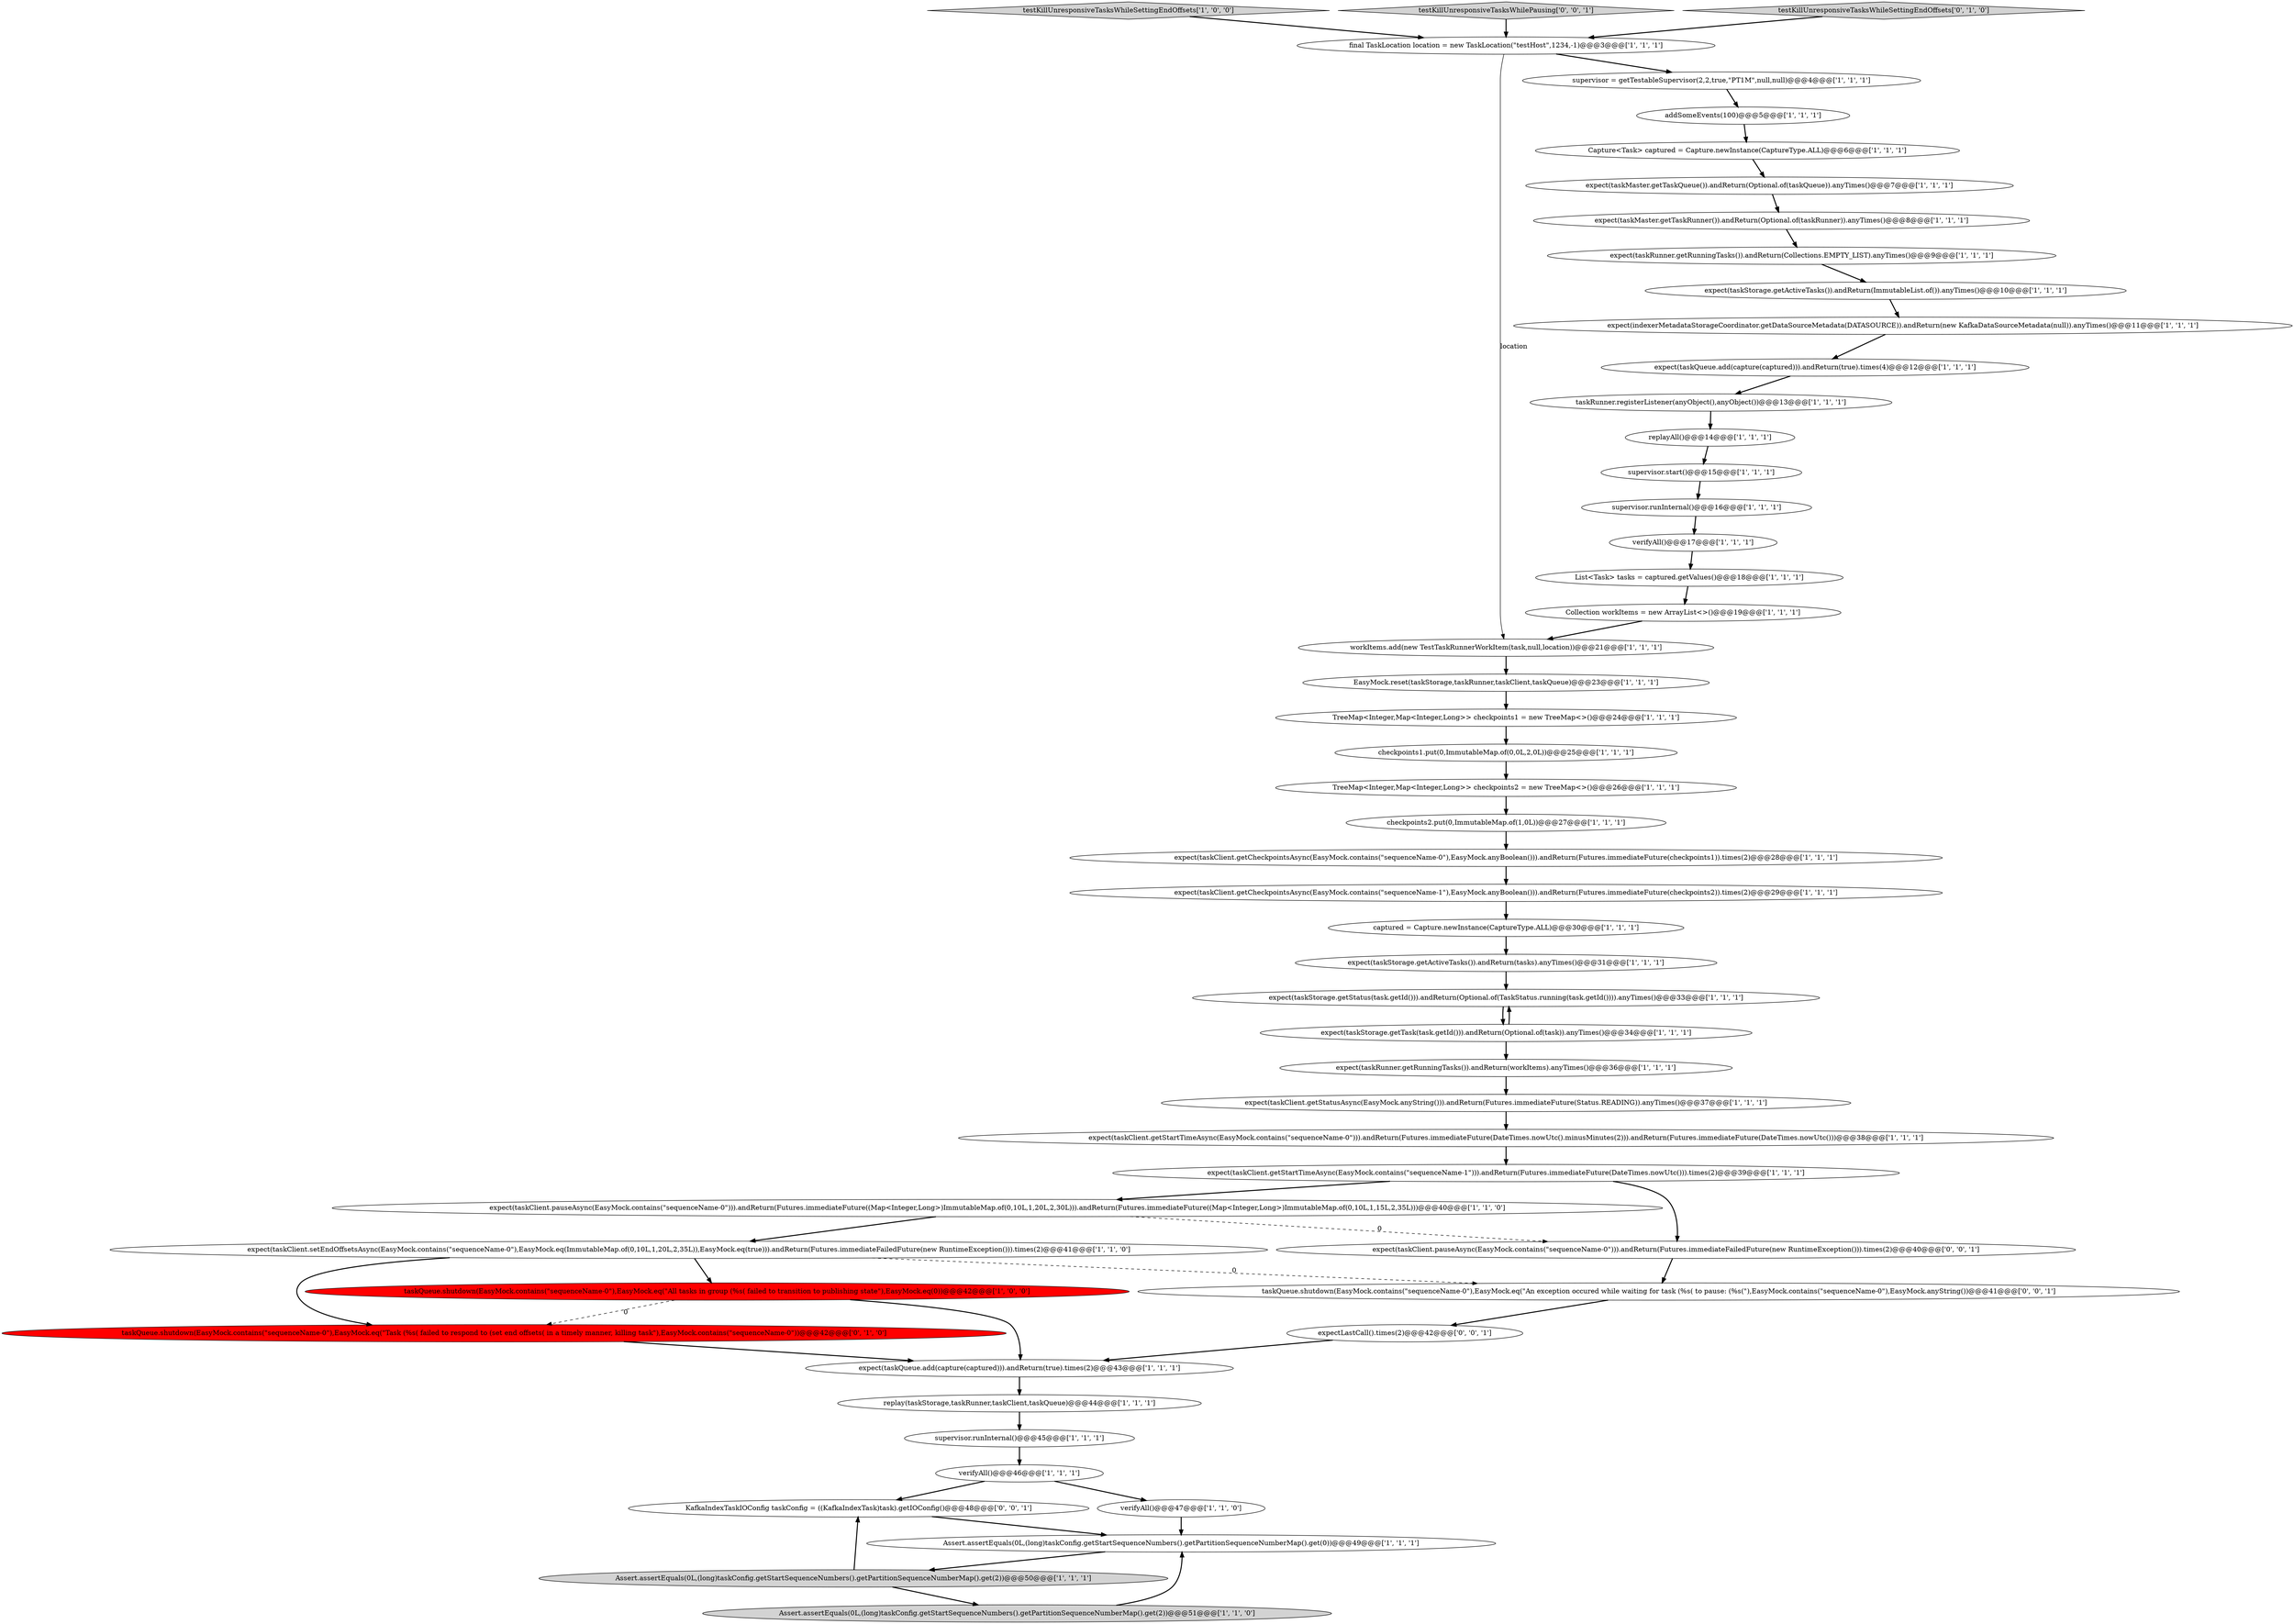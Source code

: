 digraph {
0 [style = filled, label = "replayAll()@@@14@@@['1', '1', '1']", fillcolor = white, shape = ellipse image = "AAA0AAABBB1BBB"];
11 [style = filled, label = "expect(taskClient.pauseAsync(EasyMock.contains(\"sequenceName-0\"))).andReturn(Futures.immediateFuture((Map<Integer,Long>)ImmutableMap.of(0,10L,1,20L,2,30L))).andReturn(Futures.immediateFuture((Map<Integer,Long>)ImmutableMap.of(0,10L,1,15L,2,35L)))@@@40@@@['1', '1', '0']", fillcolor = white, shape = ellipse image = "AAA0AAABBB1BBB"];
12 [style = filled, label = "Assert.assertEquals(0L,(long)taskConfig.getStartSequenceNumbers().getPartitionSequenceNumberMap().get(2))@@@51@@@['1', '1', '0']", fillcolor = lightgray, shape = ellipse image = "AAA0AAABBB1BBB"];
18 [style = filled, label = "replay(taskStorage,taskRunner,taskClient,taskQueue)@@@44@@@['1', '1', '1']", fillcolor = white, shape = ellipse image = "AAA0AAABBB1BBB"];
49 [style = filled, label = "taskQueue.shutdown(EasyMock.contains(\"sequenceName-0\"),EasyMock.eq(\"An exception occured while waiting for task (%s( to pause: (%s(\"),EasyMock.contains(\"sequenceName-0\"),EasyMock.anyString())@@@41@@@['0', '0', '1']", fillcolor = white, shape = ellipse image = "AAA0AAABBB3BBB"];
46 [style = filled, label = "taskQueue.shutdown(EasyMock.contains(\"sequenceName-0\"),EasyMock.eq(\"Task (%s( failed to respond to (set end offsets( in a timely manner, killing task\"),EasyMock.contains(\"sequenceName-0\"))@@@42@@@['0', '1', '0']", fillcolor = red, shape = ellipse image = "AAA1AAABBB2BBB"];
6 [style = filled, label = "taskQueue.shutdown(EasyMock.contains(\"sequenceName-0\"),EasyMock.eq(\"All tasks in group (%s( failed to transition to publishing state\"),EasyMock.eq(0))@@@42@@@['1', '0', '0']", fillcolor = red, shape = ellipse image = "AAA1AAABBB1BBB"];
19 [style = filled, label = "checkpoints2.put(0,ImmutableMap.of(1,0L))@@@27@@@['1', '1', '1']", fillcolor = white, shape = ellipse image = "AAA0AAABBB1BBB"];
8 [style = filled, label = "testKillUnresponsiveTasksWhileSettingEndOffsets['1', '0', '0']", fillcolor = lightgray, shape = diamond image = "AAA0AAABBB1BBB"];
2 [style = filled, label = "expect(taskClient.getStartTimeAsync(EasyMock.contains(\"sequenceName-1\"))).andReturn(Futures.immediateFuture(DateTimes.nowUtc())).times(2)@@@39@@@['1', '1', '1']", fillcolor = white, shape = ellipse image = "AAA0AAABBB1BBB"];
24 [style = filled, label = "expect(taskStorage.getActiveTasks()).andReturn(ImmutableList.of()).anyTimes()@@@10@@@['1', '1', '1']", fillcolor = white, shape = ellipse image = "AAA0AAABBB1BBB"];
15 [style = filled, label = "Capture<Task> captured = Capture.newInstance(CaptureType.ALL)@@@6@@@['1', '1', '1']", fillcolor = white, shape = ellipse image = "AAA0AAABBB1BBB"];
25 [style = filled, label = "expect(taskRunner.getRunningTasks()).andReturn(workItems).anyTimes()@@@36@@@['1', '1', '1']", fillcolor = white, shape = ellipse image = "AAA0AAABBB1BBB"];
28 [style = filled, label = "TreeMap<Integer,Map<Integer,Long>> checkpoints1 = new TreeMap<>()@@@24@@@['1', '1', '1']", fillcolor = white, shape = ellipse image = "AAA0AAABBB1BBB"];
29 [style = filled, label = "taskRunner.registerListener(anyObject(),anyObject())@@@13@@@['1', '1', '1']", fillcolor = white, shape = ellipse image = "AAA0AAABBB1BBB"];
14 [style = filled, label = "final TaskLocation location = new TaskLocation(\"testHost\",1234,-1)@@@3@@@['1', '1', '1']", fillcolor = white, shape = ellipse image = "AAA0AAABBB1BBB"];
16 [style = filled, label = "workItems.add(new TestTaskRunnerWorkItem(task,null,location))@@@21@@@['1', '1', '1']", fillcolor = white, shape = ellipse image = "AAA0AAABBB1BBB"];
27 [style = filled, label = "EasyMock.reset(taskStorage,taskRunner,taskClient,taskQueue)@@@23@@@['1', '1', '1']", fillcolor = white, shape = ellipse image = "AAA0AAABBB1BBB"];
43 [style = filled, label = "TreeMap<Integer,Map<Integer,Long>> checkpoints2 = new TreeMap<>()@@@26@@@['1', '1', '1']", fillcolor = white, shape = ellipse image = "AAA0AAABBB1BBB"];
30 [style = filled, label = "verifyAll()@@@17@@@['1', '1', '1']", fillcolor = white, shape = ellipse image = "AAA0AAABBB1BBB"];
4 [style = filled, label = "expect(taskClient.getStartTimeAsync(EasyMock.contains(\"sequenceName-0\"))).andReturn(Futures.immediateFuture(DateTimes.nowUtc().minusMinutes(2))).andReturn(Futures.immediateFuture(DateTimes.nowUtc()))@@@38@@@['1', '1', '1']", fillcolor = white, shape = ellipse image = "AAA0AAABBB1BBB"];
10 [style = filled, label = "captured = Capture.newInstance(CaptureType.ALL)@@@30@@@['1', '1', '1']", fillcolor = white, shape = ellipse image = "AAA0AAABBB1BBB"];
42 [style = filled, label = "expect(taskRunner.getRunningTasks()).andReturn(Collections.EMPTY_LIST).anyTimes()@@@9@@@['1', '1', '1']", fillcolor = white, shape = ellipse image = "AAA0AAABBB1BBB"];
21 [style = filled, label = "expect(indexerMetadataStorageCoordinator.getDataSourceMetadata(DATASOURCE)).andReturn(new KafkaDataSourceMetadata(null)).anyTimes()@@@11@@@['1', '1', '1']", fillcolor = white, shape = ellipse image = "AAA0AAABBB1BBB"];
1 [style = filled, label = "supervisor.runInternal()@@@16@@@['1', '1', '1']", fillcolor = white, shape = ellipse image = "AAA0AAABBB1BBB"];
44 [style = filled, label = "expect(taskClient.getCheckpointsAsync(EasyMock.contains(\"sequenceName-1\"),EasyMock.anyBoolean())).andReturn(Futures.immediateFuture(checkpoints2)).times(2)@@@29@@@['1', '1', '1']", fillcolor = white, shape = ellipse image = "AAA0AAABBB1BBB"];
31 [style = filled, label = "Collection workItems = new ArrayList<>()@@@19@@@['1', '1', '1']", fillcolor = white, shape = ellipse image = "AAA0AAABBB1BBB"];
48 [style = filled, label = "expectLastCall().times(2)@@@42@@@['0', '0', '1']", fillcolor = white, shape = ellipse image = "AAA0AAABBB3BBB"];
23 [style = filled, label = "expect(taskStorage.getTask(task.getId())).andReturn(Optional.of(task)).anyTimes()@@@34@@@['1', '1', '1']", fillcolor = white, shape = ellipse image = "AAA0AAABBB1BBB"];
50 [style = filled, label = "testKillUnresponsiveTasksWhilePausing['0', '0', '1']", fillcolor = lightgray, shape = diamond image = "AAA0AAABBB3BBB"];
41 [style = filled, label = "Assert.assertEquals(0L,(long)taskConfig.getStartSequenceNumbers().getPartitionSequenceNumberMap().get(0))@@@49@@@['1', '1', '1']", fillcolor = white, shape = ellipse image = "AAA0AAABBB1BBB"];
45 [style = filled, label = "testKillUnresponsiveTasksWhileSettingEndOffsets['0', '1', '0']", fillcolor = lightgray, shape = diamond image = "AAA0AAABBB2BBB"];
34 [style = filled, label = "Assert.assertEquals(0L,(long)taskConfig.getStartSequenceNumbers().getPartitionSequenceNumberMap().get(2))@@@50@@@['1', '1', '1']", fillcolor = lightgray, shape = ellipse image = "AAA0AAABBB1BBB"];
35 [style = filled, label = "supervisor.start()@@@15@@@['1', '1', '1']", fillcolor = white, shape = ellipse image = "AAA0AAABBB1BBB"];
33 [style = filled, label = "expect(taskClient.setEndOffsetsAsync(EasyMock.contains(\"sequenceName-0\"),EasyMock.eq(ImmutableMap.of(0,10L,1,20L,2,35L)),EasyMock.eq(true))).andReturn(Futures.immediateFailedFuture(new RuntimeException())).times(2)@@@41@@@['1', '1', '0']", fillcolor = white, shape = ellipse image = "AAA0AAABBB1BBB"];
17 [style = filled, label = "expect(taskClient.getCheckpointsAsync(EasyMock.contains(\"sequenceName-0\"),EasyMock.anyBoolean())).andReturn(Futures.immediateFuture(checkpoints1)).times(2)@@@28@@@['1', '1', '1']", fillcolor = white, shape = ellipse image = "AAA0AAABBB1BBB"];
40 [style = filled, label = "expect(taskStorage.getActiveTasks()).andReturn(tasks).anyTimes()@@@31@@@['1', '1', '1']", fillcolor = white, shape = ellipse image = "AAA0AAABBB1BBB"];
5 [style = filled, label = "checkpoints1.put(0,ImmutableMap.of(0,0L,2,0L))@@@25@@@['1', '1', '1']", fillcolor = white, shape = ellipse image = "AAA0AAABBB1BBB"];
51 [style = filled, label = "KafkaIndexTaskIOConfig taskConfig = ((KafkaIndexTask)task).getIOConfig()@@@48@@@['0', '0', '1']", fillcolor = white, shape = ellipse image = "AAA0AAABBB3BBB"];
26 [style = filled, label = "expect(taskQueue.add(capture(captured))).andReturn(true).times(2)@@@43@@@['1', '1', '1']", fillcolor = white, shape = ellipse image = "AAA0AAABBB1BBB"];
13 [style = filled, label = "verifyAll()@@@47@@@['1', '1', '0']", fillcolor = white, shape = ellipse image = "AAA0AAABBB1BBB"];
47 [style = filled, label = "expect(taskClient.pauseAsync(EasyMock.contains(\"sequenceName-0\"))).andReturn(Futures.immediateFailedFuture(new RuntimeException())).times(2)@@@40@@@['0', '0', '1']", fillcolor = white, shape = ellipse image = "AAA0AAABBB3BBB"];
32 [style = filled, label = "verifyAll()@@@46@@@['1', '1', '1']", fillcolor = white, shape = ellipse image = "AAA0AAABBB1BBB"];
9 [style = filled, label = "expect(taskMaster.getTaskRunner()).andReturn(Optional.of(taskRunner)).anyTimes()@@@8@@@['1', '1', '1']", fillcolor = white, shape = ellipse image = "AAA0AAABBB1BBB"];
39 [style = filled, label = "addSomeEvents(100)@@@5@@@['1', '1', '1']", fillcolor = white, shape = ellipse image = "AAA0AAABBB1BBB"];
36 [style = filled, label = "expect(taskQueue.add(capture(captured))).andReturn(true).times(4)@@@12@@@['1', '1', '1']", fillcolor = white, shape = ellipse image = "AAA0AAABBB1BBB"];
7 [style = filled, label = "supervisor.runInternal()@@@45@@@['1', '1', '1']", fillcolor = white, shape = ellipse image = "AAA0AAABBB1BBB"];
38 [style = filled, label = "List<Task> tasks = captured.getValues()@@@18@@@['1', '1', '1']", fillcolor = white, shape = ellipse image = "AAA0AAABBB1BBB"];
3 [style = filled, label = "expect(taskClient.getStatusAsync(EasyMock.anyString())).andReturn(Futures.immediateFuture(Status.READING)).anyTimes()@@@37@@@['1', '1', '1']", fillcolor = white, shape = ellipse image = "AAA0AAABBB1BBB"];
37 [style = filled, label = "expect(taskStorage.getStatus(task.getId())).andReturn(Optional.of(TaskStatus.running(task.getId()))).anyTimes()@@@33@@@['1', '1', '1']", fillcolor = white, shape = ellipse image = "AAA0AAABBB1BBB"];
20 [style = filled, label = "expect(taskMaster.getTaskQueue()).andReturn(Optional.of(taskQueue)).anyTimes()@@@7@@@['1', '1', '1']", fillcolor = white, shape = ellipse image = "AAA0AAABBB1BBB"];
22 [style = filled, label = "supervisor = getTestableSupervisor(2,2,true,\"PT1M\",null,null)@@@4@@@['1', '1', '1']", fillcolor = white, shape = ellipse image = "AAA0AAABBB1BBB"];
30->38 [style = bold, label=""];
23->25 [style = bold, label=""];
39->15 [style = bold, label=""];
7->32 [style = bold, label=""];
28->5 [style = bold, label=""];
6->26 [style = bold, label=""];
9->42 [style = bold, label=""];
16->27 [style = bold, label=""];
20->9 [style = bold, label=""];
31->16 [style = bold, label=""];
36->29 [style = bold, label=""];
33->6 [style = bold, label=""];
27->28 [style = bold, label=""];
25->3 [style = bold, label=""];
29->0 [style = bold, label=""];
14->22 [style = bold, label=""];
44->10 [style = bold, label=""];
14->16 [style = solid, label="location"];
8->14 [style = bold, label=""];
49->48 [style = bold, label=""];
19->17 [style = bold, label=""];
38->31 [style = bold, label=""];
4->2 [style = bold, label=""];
50->14 [style = bold, label=""];
42->24 [style = bold, label=""];
1->30 [style = bold, label=""];
37->23 [style = bold, label=""];
34->12 [style = bold, label=""];
3->4 [style = bold, label=""];
33->49 [style = dashed, label="0"];
43->19 [style = bold, label=""];
5->43 [style = bold, label=""];
12->41 [style = bold, label=""];
13->41 [style = bold, label=""];
47->49 [style = bold, label=""];
48->26 [style = bold, label=""];
34->51 [style = bold, label=""];
6->46 [style = dashed, label="0"];
45->14 [style = bold, label=""];
23->37 [style = bold, label=""];
46->26 [style = bold, label=""];
21->36 [style = bold, label=""];
35->1 [style = bold, label=""];
11->47 [style = dashed, label="0"];
24->21 [style = bold, label=""];
33->46 [style = bold, label=""];
15->20 [style = bold, label=""];
10->40 [style = bold, label=""];
0->35 [style = bold, label=""];
11->33 [style = bold, label=""];
22->39 [style = bold, label=""];
17->44 [style = bold, label=""];
18->7 [style = bold, label=""];
32->13 [style = bold, label=""];
51->41 [style = bold, label=""];
41->34 [style = bold, label=""];
2->11 [style = bold, label=""];
2->47 [style = bold, label=""];
32->51 [style = bold, label=""];
40->37 [style = bold, label=""];
26->18 [style = bold, label=""];
}
